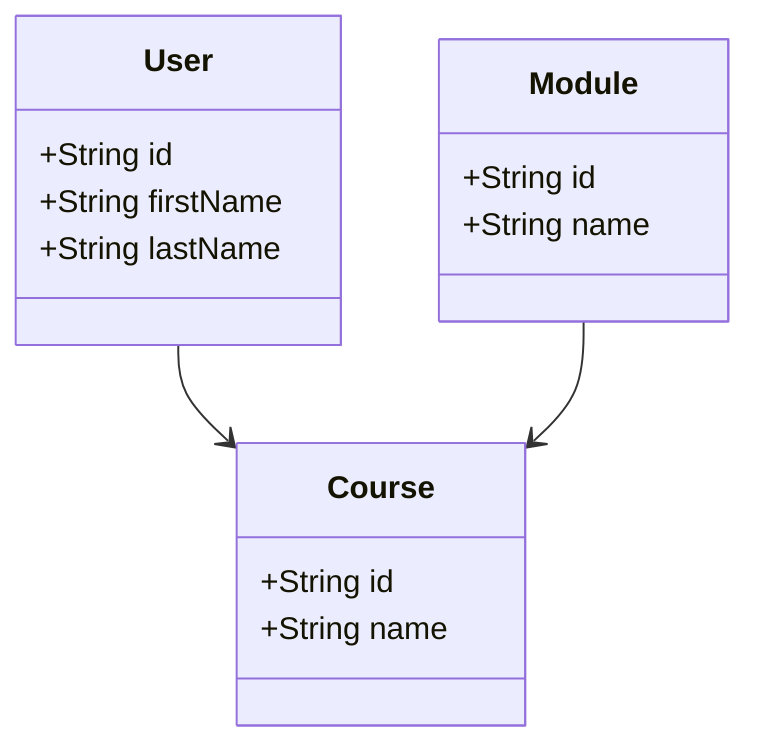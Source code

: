 classDiagram
      User --> Course
      Module --> Course

      User : +String id
      User : +String firstName
      User : +String lastName

      Course : +String id
      Course : +String name

      Module : +String id
      Module : +String name